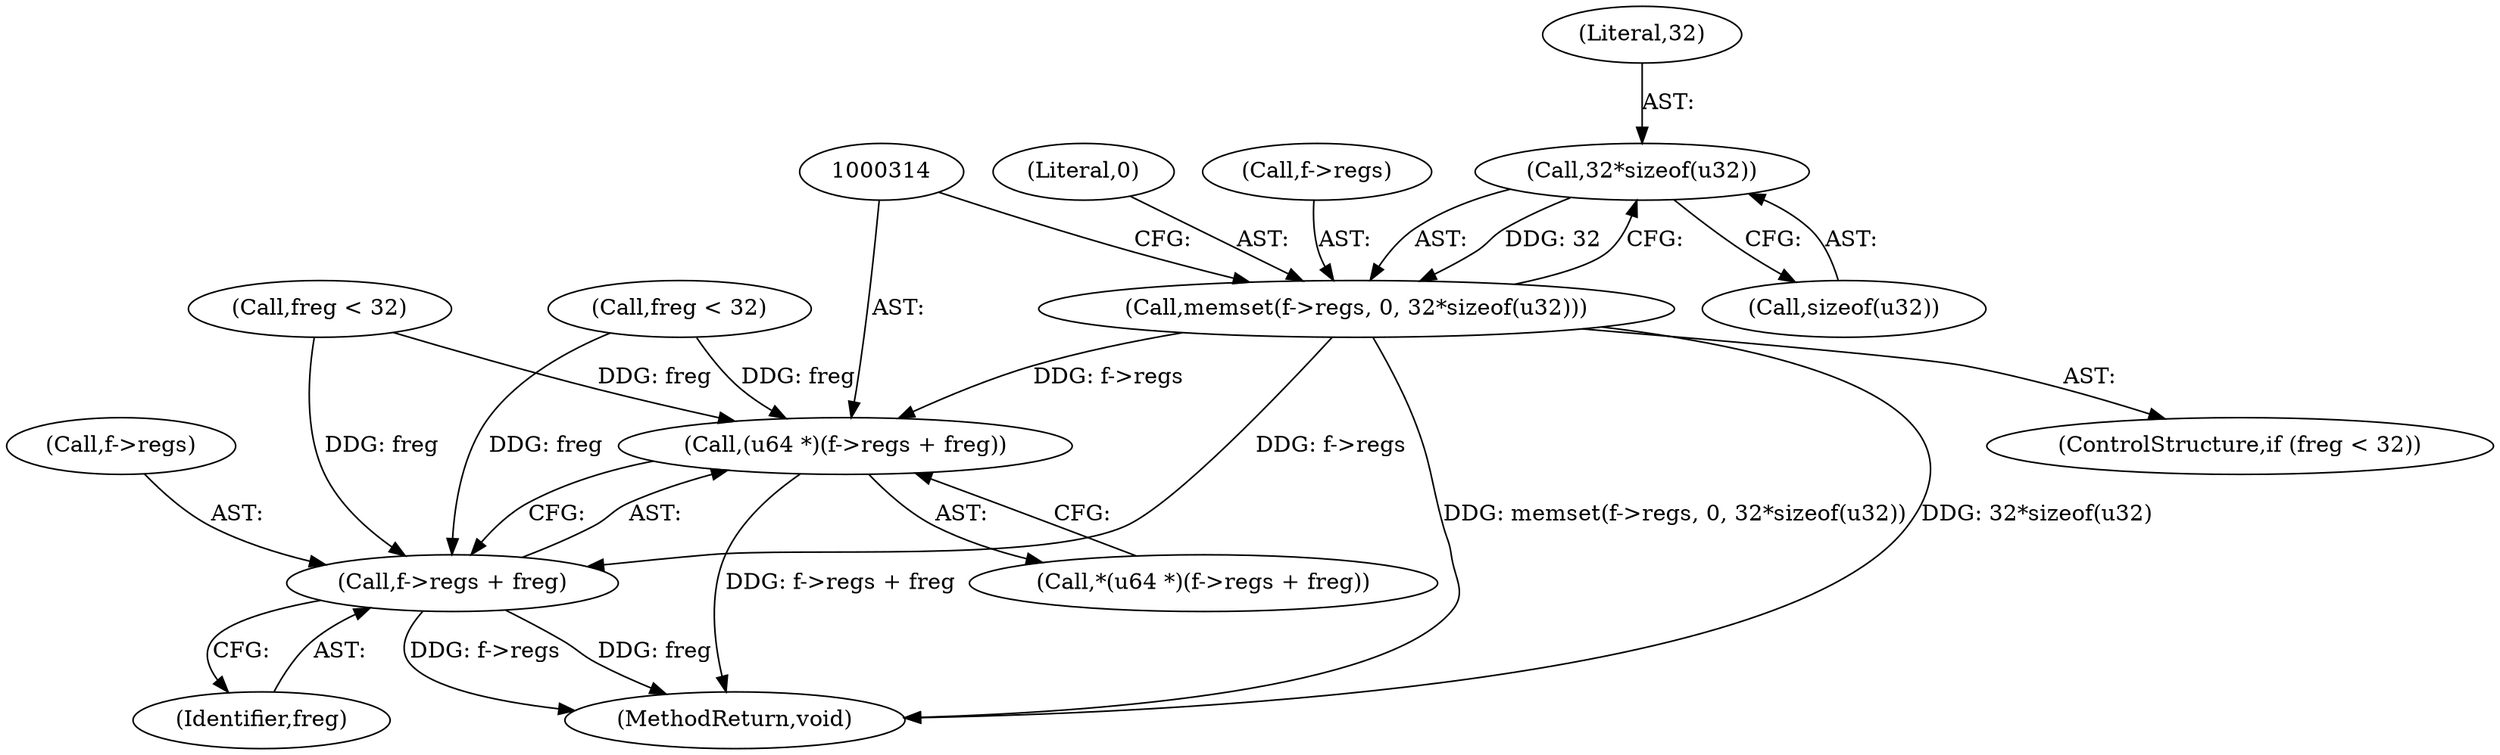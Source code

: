 digraph "0_linux_a8b0ca17b80e92faab46ee7179ba9e99ccb61233_35@API" {
"1000295" [label="(Call,32*sizeof(u32))"];
"1000290" [label="(Call,memset(f->regs, 0, 32*sizeof(u32)))"];
"1000313" [label="(Call,(u64 *)(f->regs + freg))"];
"1000315" [label="(Call,f->regs + freg)"];
"1000347" [label="(MethodReturn,void)"];
"1000295" [label="(Call,32*sizeof(u32))"];
"1000286" [label="(ControlStructure,if (freg < 32))"];
"1000297" [label="(Call,sizeof(u32))"];
"1000296" [label="(Literal,32)"];
"1000312" [label="(Call,*(u64 *)(f->regs + freg))"];
"1000316" [label="(Call,f->regs)"];
"1000247" [label="(Call,freg < 32)"];
"1000294" [label="(Literal,0)"];
"1000287" [label="(Call,freg < 32)"];
"1000319" [label="(Identifier,freg)"];
"1000291" [label="(Call,f->regs)"];
"1000313" [label="(Call,(u64 *)(f->regs + freg))"];
"1000315" [label="(Call,f->regs + freg)"];
"1000290" [label="(Call,memset(f->regs, 0, 32*sizeof(u32)))"];
"1000295" -> "1000290"  [label="AST: "];
"1000295" -> "1000297"  [label="CFG: "];
"1000296" -> "1000295"  [label="AST: "];
"1000297" -> "1000295"  [label="AST: "];
"1000290" -> "1000295"  [label="CFG: "];
"1000295" -> "1000290"  [label="DDG: 32"];
"1000290" -> "1000286"  [label="AST: "];
"1000291" -> "1000290"  [label="AST: "];
"1000294" -> "1000290"  [label="AST: "];
"1000314" -> "1000290"  [label="CFG: "];
"1000290" -> "1000347"  [label="DDG: memset(f->regs, 0, 32*sizeof(u32))"];
"1000290" -> "1000347"  [label="DDG: 32*sizeof(u32)"];
"1000290" -> "1000313"  [label="DDG: f->regs"];
"1000290" -> "1000315"  [label="DDG: f->regs"];
"1000313" -> "1000312"  [label="AST: "];
"1000313" -> "1000315"  [label="CFG: "];
"1000314" -> "1000313"  [label="AST: "];
"1000315" -> "1000313"  [label="AST: "];
"1000312" -> "1000313"  [label="CFG: "];
"1000313" -> "1000347"  [label="DDG: f->regs + freg"];
"1000247" -> "1000313"  [label="DDG: freg"];
"1000287" -> "1000313"  [label="DDG: freg"];
"1000315" -> "1000319"  [label="CFG: "];
"1000316" -> "1000315"  [label="AST: "];
"1000319" -> "1000315"  [label="AST: "];
"1000315" -> "1000347"  [label="DDG: f->regs"];
"1000315" -> "1000347"  [label="DDG: freg"];
"1000247" -> "1000315"  [label="DDG: freg"];
"1000287" -> "1000315"  [label="DDG: freg"];
}
